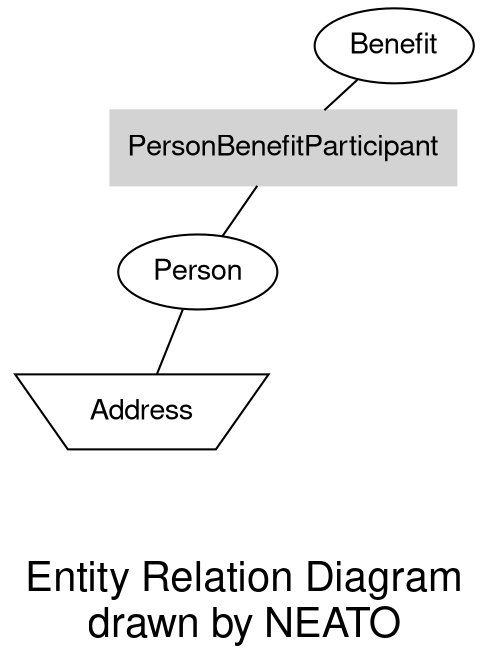 graph ER {
	fontname="Helvetica,Arial,sans-serif"
	node [fontname="Helvetica,Arial,sans-serif"]
	edge [fontname="Helvetica,Arial,sans-serif"]
	layout="neato"
	node [shape=ellipse]; 
    // Fundamental
		Person; 
		Benefit; 
    //Dependent
	node [shape=invtrapezium]; 
	    Address; 
    //Associations     
	node [shape=box,style=filled,color=lightgrey]; 
	    PersonBenefitParticipant; 

    Person -- Address;
	Person -- PersonBenefitParticipant;
	Benefit -- PersonBenefitParticipant;
	label = "\n\nEntity Relation Diagram\ndrawn by NEATO";
	fontsize="20";
}